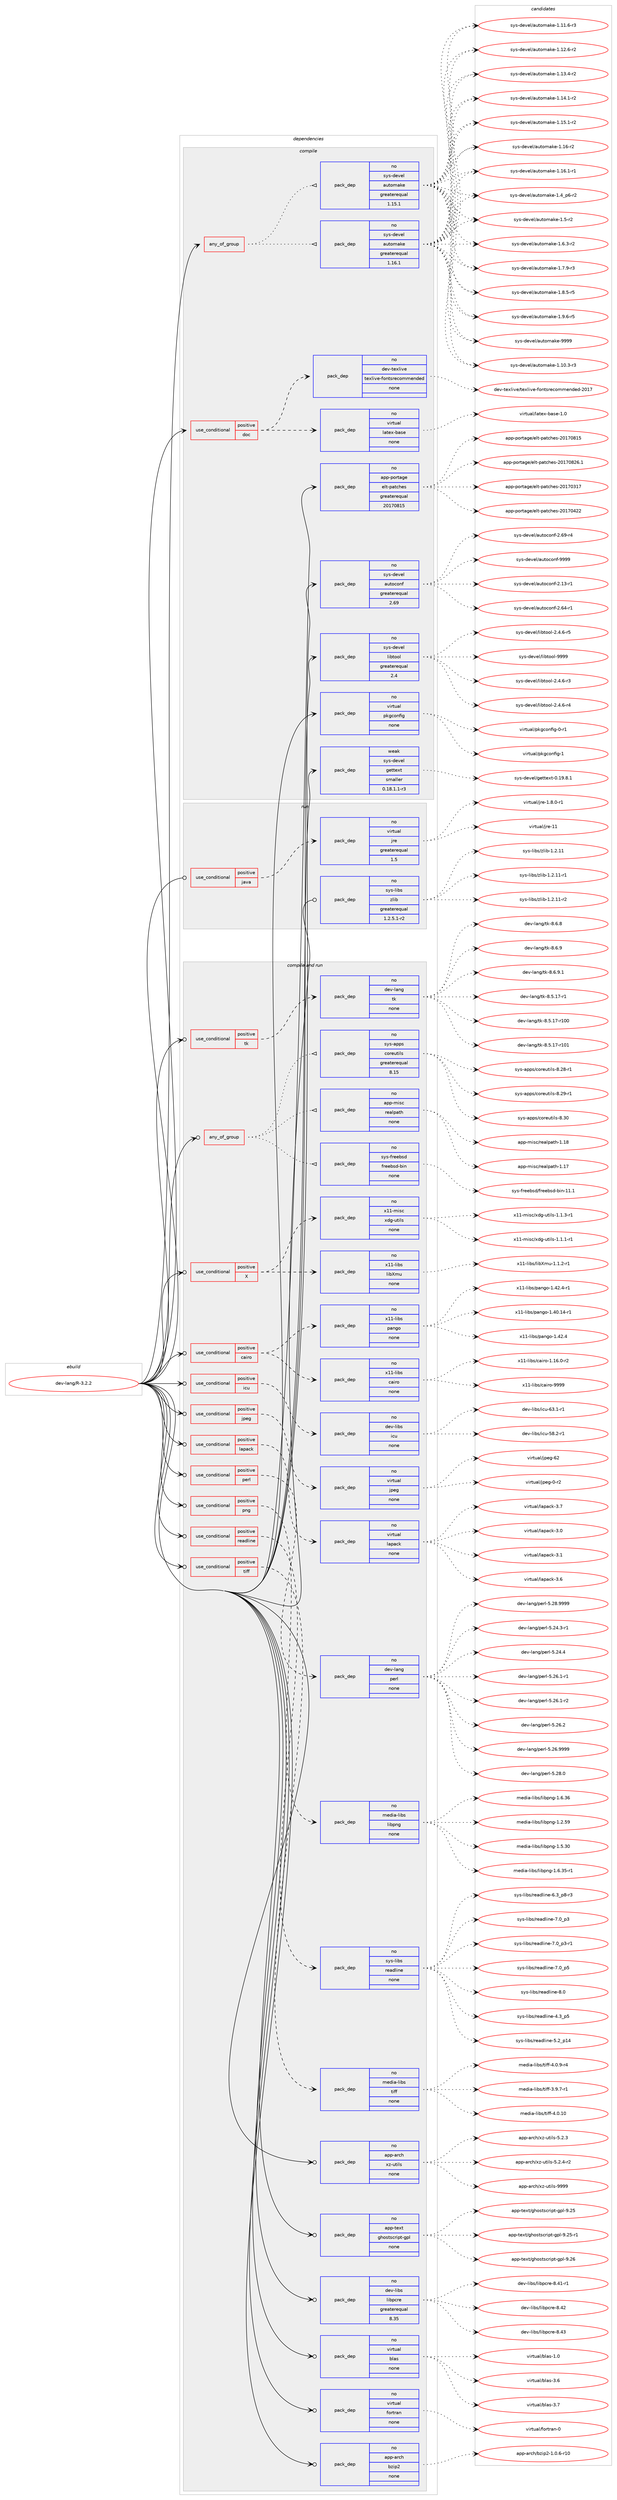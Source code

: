 digraph prolog {

# *************
# Graph options
# *************

newrank=true;
concentrate=true;
compound=true;
graph [rankdir=LR,fontname=Helvetica,fontsize=10,ranksep=1.5];#, ranksep=2.5, nodesep=0.2];
edge  [arrowhead=vee];
node  [fontname=Helvetica,fontsize=10];

# **********
# The ebuild
# **********

subgraph cluster_leftcol {
color=gray;
rank=same;
label=<<i>ebuild</i>>;
id [label="dev-lang/R-3.2.2", color=red, width=4, href="../dev-lang/R-3.2.2.svg"];
}

# ****************
# The dependencies
# ****************

subgraph cluster_midcol {
color=gray;
label=<<i>dependencies</i>>;
subgraph cluster_compile {
fillcolor="#eeeeee";
style=filled;
label=<<i>compile</i>>;
subgraph any21899 {
dependency1357970 [label=<<TABLE BORDER="0" CELLBORDER="1" CELLSPACING="0" CELLPADDING="4"><TR><TD CELLPADDING="10">any_of_group</TD></TR></TABLE>>, shape=none, color=red];subgraph pack972096 {
dependency1357971 [label=<<TABLE BORDER="0" CELLBORDER="1" CELLSPACING="0" CELLPADDING="4" WIDTH="220"><TR><TD ROWSPAN="6" CELLPADDING="30">pack_dep</TD></TR><TR><TD WIDTH="110">no</TD></TR><TR><TD>sys-devel</TD></TR><TR><TD>automake</TD></TR><TR><TD>greaterequal</TD></TR><TR><TD>1.16.1</TD></TR></TABLE>>, shape=none, color=blue];
}
dependency1357970:e -> dependency1357971:w [weight=20,style="dotted",arrowhead="oinv"];
subgraph pack972097 {
dependency1357972 [label=<<TABLE BORDER="0" CELLBORDER="1" CELLSPACING="0" CELLPADDING="4" WIDTH="220"><TR><TD ROWSPAN="6" CELLPADDING="30">pack_dep</TD></TR><TR><TD WIDTH="110">no</TD></TR><TR><TD>sys-devel</TD></TR><TR><TD>automake</TD></TR><TR><TD>greaterequal</TD></TR><TR><TD>1.15.1</TD></TR></TABLE>>, shape=none, color=blue];
}
dependency1357970:e -> dependency1357972:w [weight=20,style="dotted",arrowhead="oinv"];
}
id:e -> dependency1357970:w [weight=20,style="solid",arrowhead="vee"];
subgraph cond363423 {
dependency1357973 [label=<<TABLE BORDER="0" CELLBORDER="1" CELLSPACING="0" CELLPADDING="4"><TR><TD ROWSPAN="3" CELLPADDING="10">use_conditional</TD></TR><TR><TD>positive</TD></TR><TR><TD>doc</TD></TR></TABLE>>, shape=none, color=red];
subgraph pack972098 {
dependency1357974 [label=<<TABLE BORDER="0" CELLBORDER="1" CELLSPACING="0" CELLPADDING="4" WIDTH="220"><TR><TD ROWSPAN="6" CELLPADDING="30">pack_dep</TD></TR><TR><TD WIDTH="110">no</TD></TR><TR><TD>virtual</TD></TR><TR><TD>latex-base</TD></TR><TR><TD>none</TD></TR><TR><TD></TD></TR></TABLE>>, shape=none, color=blue];
}
dependency1357973:e -> dependency1357974:w [weight=20,style="dashed",arrowhead="vee"];
subgraph pack972099 {
dependency1357975 [label=<<TABLE BORDER="0" CELLBORDER="1" CELLSPACING="0" CELLPADDING="4" WIDTH="220"><TR><TD ROWSPAN="6" CELLPADDING="30">pack_dep</TD></TR><TR><TD WIDTH="110">no</TD></TR><TR><TD>dev-texlive</TD></TR><TR><TD>texlive-fontsrecommended</TD></TR><TR><TD>none</TD></TR><TR><TD></TD></TR></TABLE>>, shape=none, color=blue];
}
dependency1357973:e -> dependency1357975:w [weight=20,style="dashed",arrowhead="vee"];
}
id:e -> dependency1357973:w [weight=20,style="solid",arrowhead="vee"];
subgraph pack972100 {
dependency1357976 [label=<<TABLE BORDER="0" CELLBORDER="1" CELLSPACING="0" CELLPADDING="4" WIDTH="220"><TR><TD ROWSPAN="6" CELLPADDING="30">pack_dep</TD></TR><TR><TD WIDTH="110">no</TD></TR><TR><TD>app-portage</TD></TR><TR><TD>elt-patches</TD></TR><TR><TD>greaterequal</TD></TR><TR><TD>20170815</TD></TR></TABLE>>, shape=none, color=blue];
}
id:e -> dependency1357976:w [weight=20,style="solid",arrowhead="vee"];
subgraph pack972101 {
dependency1357977 [label=<<TABLE BORDER="0" CELLBORDER="1" CELLSPACING="0" CELLPADDING="4" WIDTH="220"><TR><TD ROWSPAN="6" CELLPADDING="30">pack_dep</TD></TR><TR><TD WIDTH="110">no</TD></TR><TR><TD>sys-devel</TD></TR><TR><TD>autoconf</TD></TR><TR><TD>greaterequal</TD></TR><TR><TD>2.69</TD></TR></TABLE>>, shape=none, color=blue];
}
id:e -> dependency1357977:w [weight=20,style="solid",arrowhead="vee"];
subgraph pack972102 {
dependency1357978 [label=<<TABLE BORDER="0" CELLBORDER="1" CELLSPACING="0" CELLPADDING="4" WIDTH="220"><TR><TD ROWSPAN="6" CELLPADDING="30">pack_dep</TD></TR><TR><TD WIDTH="110">no</TD></TR><TR><TD>sys-devel</TD></TR><TR><TD>libtool</TD></TR><TR><TD>greaterequal</TD></TR><TR><TD>2.4</TD></TR></TABLE>>, shape=none, color=blue];
}
id:e -> dependency1357978:w [weight=20,style="solid",arrowhead="vee"];
subgraph pack972103 {
dependency1357979 [label=<<TABLE BORDER="0" CELLBORDER="1" CELLSPACING="0" CELLPADDING="4" WIDTH="220"><TR><TD ROWSPAN="6" CELLPADDING="30">pack_dep</TD></TR><TR><TD WIDTH="110">no</TD></TR><TR><TD>virtual</TD></TR><TR><TD>pkgconfig</TD></TR><TR><TD>none</TD></TR><TR><TD></TD></TR></TABLE>>, shape=none, color=blue];
}
id:e -> dependency1357979:w [weight=20,style="solid",arrowhead="vee"];
subgraph pack972104 {
dependency1357980 [label=<<TABLE BORDER="0" CELLBORDER="1" CELLSPACING="0" CELLPADDING="4" WIDTH="220"><TR><TD ROWSPAN="6" CELLPADDING="30">pack_dep</TD></TR><TR><TD WIDTH="110">weak</TD></TR><TR><TD>sys-devel</TD></TR><TR><TD>gettext</TD></TR><TR><TD>smaller</TD></TR><TR><TD>0.18.1.1-r3</TD></TR></TABLE>>, shape=none, color=blue];
}
id:e -> dependency1357980:w [weight=20,style="solid",arrowhead="vee"];
}
subgraph cluster_compileandrun {
fillcolor="#eeeeee";
style=filled;
label=<<i>compile and run</i>>;
subgraph any21900 {
dependency1357981 [label=<<TABLE BORDER="0" CELLBORDER="1" CELLSPACING="0" CELLPADDING="4"><TR><TD CELLPADDING="10">any_of_group</TD></TR></TABLE>>, shape=none, color=red];subgraph pack972105 {
dependency1357982 [label=<<TABLE BORDER="0" CELLBORDER="1" CELLSPACING="0" CELLPADDING="4" WIDTH="220"><TR><TD ROWSPAN="6" CELLPADDING="30">pack_dep</TD></TR><TR><TD WIDTH="110">no</TD></TR><TR><TD>sys-apps</TD></TR><TR><TD>coreutils</TD></TR><TR><TD>greaterequal</TD></TR><TR><TD>8.15</TD></TR></TABLE>>, shape=none, color=blue];
}
dependency1357981:e -> dependency1357982:w [weight=20,style="dotted",arrowhead="oinv"];
subgraph pack972106 {
dependency1357983 [label=<<TABLE BORDER="0" CELLBORDER="1" CELLSPACING="0" CELLPADDING="4" WIDTH="220"><TR><TD ROWSPAN="6" CELLPADDING="30">pack_dep</TD></TR><TR><TD WIDTH="110">no</TD></TR><TR><TD>sys-freebsd</TD></TR><TR><TD>freebsd-bin</TD></TR><TR><TD>none</TD></TR><TR><TD></TD></TR></TABLE>>, shape=none, color=blue];
}
dependency1357981:e -> dependency1357983:w [weight=20,style="dotted",arrowhead="oinv"];
subgraph pack972107 {
dependency1357984 [label=<<TABLE BORDER="0" CELLBORDER="1" CELLSPACING="0" CELLPADDING="4" WIDTH="220"><TR><TD ROWSPAN="6" CELLPADDING="30">pack_dep</TD></TR><TR><TD WIDTH="110">no</TD></TR><TR><TD>app-misc</TD></TR><TR><TD>realpath</TD></TR><TR><TD>none</TD></TR><TR><TD></TD></TR></TABLE>>, shape=none, color=blue];
}
dependency1357981:e -> dependency1357984:w [weight=20,style="dotted",arrowhead="oinv"];
}
id:e -> dependency1357981:w [weight=20,style="solid",arrowhead="odotvee"];
subgraph cond363424 {
dependency1357985 [label=<<TABLE BORDER="0" CELLBORDER="1" CELLSPACING="0" CELLPADDING="4"><TR><TD ROWSPAN="3" CELLPADDING="10">use_conditional</TD></TR><TR><TD>positive</TD></TR><TR><TD>X</TD></TR></TABLE>>, shape=none, color=red];
subgraph pack972108 {
dependency1357986 [label=<<TABLE BORDER="0" CELLBORDER="1" CELLSPACING="0" CELLPADDING="4" WIDTH="220"><TR><TD ROWSPAN="6" CELLPADDING="30">pack_dep</TD></TR><TR><TD WIDTH="110">no</TD></TR><TR><TD>x11-libs</TD></TR><TR><TD>libXmu</TD></TR><TR><TD>none</TD></TR><TR><TD></TD></TR></TABLE>>, shape=none, color=blue];
}
dependency1357985:e -> dependency1357986:w [weight=20,style="dashed",arrowhead="vee"];
subgraph pack972109 {
dependency1357987 [label=<<TABLE BORDER="0" CELLBORDER="1" CELLSPACING="0" CELLPADDING="4" WIDTH="220"><TR><TD ROWSPAN="6" CELLPADDING="30">pack_dep</TD></TR><TR><TD WIDTH="110">no</TD></TR><TR><TD>x11-misc</TD></TR><TR><TD>xdg-utils</TD></TR><TR><TD>none</TD></TR><TR><TD></TD></TR></TABLE>>, shape=none, color=blue];
}
dependency1357985:e -> dependency1357987:w [weight=20,style="dashed",arrowhead="vee"];
}
id:e -> dependency1357985:w [weight=20,style="solid",arrowhead="odotvee"];
subgraph cond363425 {
dependency1357988 [label=<<TABLE BORDER="0" CELLBORDER="1" CELLSPACING="0" CELLPADDING="4"><TR><TD ROWSPAN="3" CELLPADDING="10">use_conditional</TD></TR><TR><TD>positive</TD></TR><TR><TD>cairo</TD></TR></TABLE>>, shape=none, color=red];
subgraph pack972110 {
dependency1357989 [label=<<TABLE BORDER="0" CELLBORDER="1" CELLSPACING="0" CELLPADDING="4" WIDTH="220"><TR><TD ROWSPAN="6" CELLPADDING="30">pack_dep</TD></TR><TR><TD WIDTH="110">no</TD></TR><TR><TD>x11-libs</TD></TR><TR><TD>cairo</TD></TR><TR><TD>none</TD></TR><TR><TD></TD></TR></TABLE>>, shape=none, color=blue];
}
dependency1357988:e -> dependency1357989:w [weight=20,style="dashed",arrowhead="vee"];
subgraph pack972111 {
dependency1357990 [label=<<TABLE BORDER="0" CELLBORDER="1" CELLSPACING="0" CELLPADDING="4" WIDTH="220"><TR><TD ROWSPAN="6" CELLPADDING="30">pack_dep</TD></TR><TR><TD WIDTH="110">no</TD></TR><TR><TD>x11-libs</TD></TR><TR><TD>pango</TD></TR><TR><TD>none</TD></TR><TR><TD></TD></TR></TABLE>>, shape=none, color=blue];
}
dependency1357988:e -> dependency1357990:w [weight=20,style="dashed",arrowhead="vee"];
}
id:e -> dependency1357988:w [weight=20,style="solid",arrowhead="odotvee"];
subgraph cond363426 {
dependency1357991 [label=<<TABLE BORDER="0" CELLBORDER="1" CELLSPACING="0" CELLPADDING="4"><TR><TD ROWSPAN="3" CELLPADDING="10">use_conditional</TD></TR><TR><TD>positive</TD></TR><TR><TD>icu</TD></TR></TABLE>>, shape=none, color=red];
subgraph pack972112 {
dependency1357992 [label=<<TABLE BORDER="0" CELLBORDER="1" CELLSPACING="0" CELLPADDING="4" WIDTH="220"><TR><TD ROWSPAN="6" CELLPADDING="30">pack_dep</TD></TR><TR><TD WIDTH="110">no</TD></TR><TR><TD>dev-libs</TD></TR><TR><TD>icu</TD></TR><TR><TD>none</TD></TR><TR><TD></TD></TR></TABLE>>, shape=none, color=blue];
}
dependency1357991:e -> dependency1357992:w [weight=20,style="dashed",arrowhead="vee"];
}
id:e -> dependency1357991:w [weight=20,style="solid",arrowhead="odotvee"];
subgraph cond363427 {
dependency1357993 [label=<<TABLE BORDER="0" CELLBORDER="1" CELLSPACING="0" CELLPADDING="4"><TR><TD ROWSPAN="3" CELLPADDING="10">use_conditional</TD></TR><TR><TD>positive</TD></TR><TR><TD>jpeg</TD></TR></TABLE>>, shape=none, color=red];
subgraph pack972113 {
dependency1357994 [label=<<TABLE BORDER="0" CELLBORDER="1" CELLSPACING="0" CELLPADDING="4" WIDTH="220"><TR><TD ROWSPAN="6" CELLPADDING="30">pack_dep</TD></TR><TR><TD WIDTH="110">no</TD></TR><TR><TD>virtual</TD></TR><TR><TD>jpeg</TD></TR><TR><TD>none</TD></TR><TR><TD></TD></TR></TABLE>>, shape=none, color=blue];
}
dependency1357993:e -> dependency1357994:w [weight=20,style="dashed",arrowhead="vee"];
}
id:e -> dependency1357993:w [weight=20,style="solid",arrowhead="odotvee"];
subgraph cond363428 {
dependency1357995 [label=<<TABLE BORDER="0" CELLBORDER="1" CELLSPACING="0" CELLPADDING="4"><TR><TD ROWSPAN="3" CELLPADDING="10">use_conditional</TD></TR><TR><TD>positive</TD></TR><TR><TD>lapack</TD></TR></TABLE>>, shape=none, color=red];
subgraph pack972114 {
dependency1357996 [label=<<TABLE BORDER="0" CELLBORDER="1" CELLSPACING="0" CELLPADDING="4" WIDTH="220"><TR><TD ROWSPAN="6" CELLPADDING="30">pack_dep</TD></TR><TR><TD WIDTH="110">no</TD></TR><TR><TD>virtual</TD></TR><TR><TD>lapack</TD></TR><TR><TD>none</TD></TR><TR><TD></TD></TR></TABLE>>, shape=none, color=blue];
}
dependency1357995:e -> dependency1357996:w [weight=20,style="dashed",arrowhead="vee"];
}
id:e -> dependency1357995:w [weight=20,style="solid",arrowhead="odotvee"];
subgraph cond363429 {
dependency1357997 [label=<<TABLE BORDER="0" CELLBORDER="1" CELLSPACING="0" CELLPADDING="4"><TR><TD ROWSPAN="3" CELLPADDING="10">use_conditional</TD></TR><TR><TD>positive</TD></TR><TR><TD>perl</TD></TR></TABLE>>, shape=none, color=red];
subgraph pack972115 {
dependency1357998 [label=<<TABLE BORDER="0" CELLBORDER="1" CELLSPACING="0" CELLPADDING="4" WIDTH="220"><TR><TD ROWSPAN="6" CELLPADDING="30">pack_dep</TD></TR><TR><TD WIDTH="110">no</TD></TR><TR><TD>dev-lang</TD></TR><TR><TD>perl</TD></TR><TR><TD>none</TD></TR><TR><TD></TD></TR></TABLE>>, shape=none, color=blue];
}
dependency1357997:e -> dependency1357998:w [weight=20,style="dashed",arrowhead="vee"];
}
id:e -> dependency1357997:w [weight=20,style="solid",arrowhead="odotvee"];
subgraph cond363430 {
dependency1357999 [label=<<TABLE BORDER="0" CELLBORDER="1" CELLSPACING="0" CELLPADDING="4"><TR><TD ROWSPAN="3" CELLPADDING="10">use_conditional</TD></TR><TR><TD>positive</TD></TR><TR><TD>png</TD></TR></TABLE>>, shape=none, color=red];
subgraph pack972116 {
dependency1358000 [label=<<TABLE BORDER="0" CELLBORDER="1" CELLSPACING="0" CELLPADDING="4" WIDTH="220"><TR><TD ROWSPAN="6" CELLPADDING="30">pack_dep</TD></TR><TR><TD WIDTH="110">no</TD></TR><TR><TD>media-libs</TD></TR><TR><TD>libpng</TD></TR><TR><TD>none</TD></TR><TR><TD></TD></TR></TABLE>>, shape=none, color=blue];
}
dependency1357999:e -> dependency1358000:w [weight=20,style="dashed",arrowhead="vee"];
}
id:e -> dependency1357999:w [weight=20,style="solid",arrowhead="odotvee"];
subgraph cond363431 {
dependency1358001 [label=<<TABLE BORDER="0" CELLBORDER="1" CELLSPACING="0" CELLPADDING="4"><TR><TD ROWSPAN="3" CELLPADDING="10">use_conditional</TD></TR><TR><TD>positive</TD></TR><TR><TD>readline</TD></TR></TABLE>>, shape=none, color=red];
subgraph pack972117 {
dependency1358002 [label=<<TABLE BORDER="0" CELLBORDER="1" CELLSPACING="0" CELLPADDING="4" WIDTH="220"><TR><TD ROWSPAN="6" CELLPADDING="30">pack_dep</TD></TR><TR><TD WIDTH="110">no</TD></TR><TR><TD>sys-libs</TD></TR><TR><TD>readline</TD></TR><TR><TD>none</TD></TR><TR><TD></TD></TR></TABLE>>, shape=none, color=blue];
}
dependency1358001:e -> dependency1358002:w [weight=20,style="dashed",arrowhead="vee"];
}
id:e -> dependency1358001:w [weight=20,style="solid",arrowhead="odotvee"];
subgraph cond363432 {
dependency1358003 [label=<<TABLE BORDER="0" CELLBORDER="1" CELLSPACING="0" CELLPADDING="4"><TR><TD ROWSPAN="3" CELLPADDING="10">use_conditional</TD></TR><TR><TD>positive</TD></TR><TR><TD>tiff</TD></TR></TABLE>>, shape=none, color=red];
subgraph pack972118 {
dependency1358004 [label=<<TABLE BORDER="0" CELLBORDER="1" CELLSPACING="0" CELLPADDING="4" WIDTH="220"><TR><TD ROWSPAN="6" CELLPADDING="30">pack_dep</TD></TR><TR><TD WIDTH="110">no</TD></TR><TR><TD>media-libs</TD></TR><TR><TD>tiff</TD></TR><TR><TD>none</TD></TR><TR><TD></TD></TR></TABLE>>, shape=none, color=blue];
}
dependency1358003:e -> dependency1358004:w [weight=20,style="dashed",arrowhead="vee"];
}
id:e -> dependency1358003:w [weight=20,style="solid",arrowhead="odotvee"];
subgraph cond363433 {
dependency1358005 [label=<<TABLE BORDER="0" CELLBORDER="1" CELLSPACING="0" CELLPADDING="4"><TR><TD ROWSPAN="3" CELLPADDING="10">use_conditional</TD></TR><TR><TD>positive</TD></TR><TR><TD>tk</TD></TR></TABLE>>, shape=none, color=red];
subgraph pack972119 {
dependency1358006 [label=<<TABLE BORDER="0" CELLBORDER="1" CELLSPACING="0" CELLPADDING="4" WIDTH="220"><TR><TD ROWSPAN="6" CELLPADDING="30">pack_dep</TD></TR><TR><TD WIDTH="110">no</TD></TR><TR><TD>dev-lang</TD></TR><TR><TD>tk</TD></TR><TR><TD>none</TD></TR><TR><TD></TD></TR></TABLE>>, shape=none, color=blue];
}
dependency1358005:e -> dependency1358006:w [weight=20,style="dashed",arrowhead="vee"];
}
id:e -> dependency1358005:w [weight=20,style="solid",arrowhead="odotvee"];
subgraph pack972120 {
dependency1358007 [label=<<TABLE BORDER="0" CELLBORDER="1" CELLSPACING="0" CELLPADDING="4" WIDTH="220"><TR><TD ROWSPAN="6" CELLPADDING="30">pack_dep</TD></TR><TR><TD WIDTH="110">no</TD></TR><TR><TD>app-arch</TD></TR><TR><TD>bzip2</TD></TR><TR><TD>none</TD></TR><TR><TD></TD></TR></TABLE>>, shape=none, color=blue];
}
id:e -> dependency1358007:w [weight=20,style="solid",arrowhead="odotvee"];
subgraph pack972121 {
dependency1358008 [label=<<TABLE BORDER="0" CELLBORDER="1" CELLSPACING="0" CELLPADDING="4" WIDTH="220"><TR><TD ROWSPAN="6" CELLPADDING="30">pack_dep</TD></TR><TR><TD WIDTH="110">no</TD></TR><TR><TD>app-arch</TD></TR><TR><TD>xz-utils</TD></TR><TR><TD>none</TD></TR><TR><TD></TD></TR></TABLE>>, shape=none, color=blue];
}
id:e -> dependency1358008:w [weight=20,style="solid",arrowhead="odotvee"];
subgraph pack972122 {
dependency1358009 [label=<<TABLE BORDER="0" CELLBORDER="1" CELLSPACING="0" CELLPADDING="4" WIDTH="220"><TR><TD ROWSPAN="6" CELLPADDING="30">pack_dep</TD></TR><TR><TD WIDTH="110">no</TD></TR><TR><TD>app-text</TD></TR><TR><TD>ghostscript-gpl</TD></TR><TR><TD>none</TD></TR><TR><TD></TD></TR></TABLE>>, shape=none, color=blue];
}
id:e -> dependency1358009:w [weight=20,style="solid",arrowhead="odotvee"];
subgraph pack972123 {
dependency1358010 [label=<<TABLE BORDER="0" CELLBORDER="1" CELLSPACING="0" CELLPADDING="4" WIDTH="220"><TR><TD ROWSPAN="6" CELLPADDING="30">pack_dep</TD></TR><TR><TD WIDTH="110">no</TD></TR><TR><TD>dev-libs</TD></TR><TR><TD>libpcre</TD></TR><TR><TD>greaterequal</TD></TR><TR><TD>8.35</TD></TR></TABLE>>, shape=none, color=blue];
}
id:e -> dependency1358010:w [weight=20,style="solid",arrowhead="odotvee"];
subgraph pack972124 {
dependency1358011 [label=<<TABLE BORDER="0" CELLBORDER="1" CELLSPACING="0" CELLPADDING="4" WIDTH="220"><TR><TD ROWSPAN="6" CELLPADDING="30">pack_dep</TD></TR><TR><TD WIDTH="110">no</TD></TR><TR><TD>virtual</TD></TR><TR><TD>blas</TD></TR><TR><TD>none</TD></TR><TR><TD></TD></TR></TABLE>>, shape=none, color=blue];
}
id:e -> dependency1358011:w [weight=20,style="solid",arrowhead="odotvee"];
subgraph pack972125 {
dependency1358012 [label=<<TABLE BORDER="0" CELLBORDER="1" CELLSPACING="0" CELLPADDING="4" WIDTH="220"><TR><TD ROWSPAN="6" CELLPADDING="30">pack_dep</TD></TR><TR><TD WIDTH="110">no</TD></TR><TR><TD>virtual</TD></TR><TR><TD>fortran</TD></TR><TR><TD>none</TD></TR><TR><TD></TD></TR></TABLE>>, shape=none, color=blue];
}
id:e -> dependency1358012:w [weight=20,style="solid",arrowhead="odotvee"];
}
subgraph cluster_run {
fillcolor="#eeeeee";
style=filled;
label=<<i>run</i>>;
subgraph cond363434 {
dependency1358013 [label=<<TABLE BORDER="0" CELLBORDER="1" CELLSPACING="0" CELLPADDING="4"><TR><TD ROWSPAN="3" CELLPADDING="10">use_conditional</TD></TR><TR><TD>positive</TD></TR><TR><TD>java</TD></TR></TABLE>>, shape=none, color=red];
subgraph pack972126 {
dependency1358014 [label=<<TABLE BORDER="0" CELLBORDER="1" CELLSPACING="0" CELLPADDING="4" WIDTH="220"><TR><TD ROWSPAN="6" CELLPADDING="30">pack_dep</TD></TR><TR><TD WIDTH="110">no</TD></TR><TR><TD>virtual</TD></TR><TR><TD>jre</TD></TR><TR><TD>greaterequal</TD></TR><TR><TD>1.5</TD></TR></TABLE>>, shape=none, color=blue];
}
dependency1358013:e -> dependency1358014:w [weight=20,style="dashed",arrowhead="vee"];
}
id:e -> dependency1358013:w [weight=20,style="solid",arrowhead="odot"];
subgraph pack972127 {
dependency1358015 [label=<<TABLE BORDER="0" CELLBORDER="1" CELLSPACING="0" CELLPADDING="4" WIDTH="220"><TR><TD ROWSPAN="6" CELLPADDING="30">pack_dep</TD></TR><TR><TD WIDTH="110">no</TD></TR><TR><TD>sys-libs</TD></TR><TR><TD>zlib</TD></TR><TR><TD>greaterequal</TD></TR><TR><TD>1.2.5.1-r2</TD></TR></TABLE>>, shape=none, color=blue];
}
id:e -> dependency1358015:w [weight=20,style="solid",arrowhead="odot"];
}
}

# **************
# The candidates
# **************

subgraph cluster_choices {
rank=same;
color=gray;
label=<<i>candidates</i>>;

subgraph choice972096 {
color=black;
nodesep=1;
choice11512111545100101118101108479711711611110997107101454946494846514511451 [label="sys-devel/automake-1.10.3-r3", color=red, width=4,href="../sys-devel/automake-1.10.3-r3.svg"];
choice11512111545100101118101108479711711611110997107101454946494946544511451 [label="sys-devel/automake-1.11.6-r3", color=red, width=4,href="../sys-devel/automake-1.11.6-r3.svg"];
choice11512111545100101118101108479711711611110997107101454946495046544511450 [label="sys-devel/automake-1.12.6-r2", color=red, width=4,href="../sys-devel/automake-1.12.6-r2.svg"];
choice11512111545100101118101108479711711611110997107101454946495146524511450 [label="sys-devel/automake-1.13.4-r2", color=red, width=4,href="../sys-devel/automake-1.13.4-r2.svg"];
choice11512111545100101118101108479711711611110997107101454946495246494511450 [label="sys-devel/automake-1.14.1-r2", color=red, width=4,href="../sys-devel/automake-1.14.1-r2.svg"];
choice11512111545100101118101108479711711611110997107101454946495346494511450 [label="sys-devel/automake-1.15.1-r2", color=red, width=4,href="../sys-devel/automake-1.15.1-r2.svg"];
choice1151211154510010111810110847971171161111099710710145494649544511450 [label="sys-devel/automake-1.16-r2", color=red, width=4,href="../sys-devel/automake-1.16-r2.svg"];
choice11512111545100101118101108479711711611110997107101454946495446494511449 [label="sys-devel/automake-1.16.1-r1", color=red, width=4,href="../sys-devel/automake-1.16.1-r1.svg"];
choice115121115451001011181011084797117116111109971071014549465295112544511450 [label="sys-devel/automake-1.4_p6-r2", color=red, width=4,href="../sys-devel/automake-1.4_p6-r2.svg"];
choice11512111545100101118101108479711711611110997107101454946534511450 [label="sys-devel/automake-1.5-r2", color=red, width=4,href="../sys-devel/automake-1.5-r2.svg"];
choice115121115451001011181011084797117116111109971071014549465446514511450 [label="sys-devel/automake-1.6.3-r2", color=red, width=4,href="../sys-devel/automake-1.6.3-r2.svg"];
choice115121115451001011181011084797117116111109971071014549465546574511451 [label="sys-devel/automake-1.7.9-r3", color=red, width=4,href="../sys-devel/automake-1.7.9-r3.svg"];
choice115121115451001011181011084797117116111109971071014549465646534511453 [label="sys-devel/automake-1.8.5-r5", color=red, width=4,href="../sys-devel/automake-1.8.5-r5.svg"];
choice115121115451001011181011084797117116111109971071014549465746544511453 [label="sys-devel/automake-1.9.6-r5", color=red, width=4,href="../sys-devel/automake-1.9.6-r5.svg"];
choice115121115451001011181011084797117116111109971071014557575757 [label="sys-devel/automake-9999", color=red, width=4,href="../sys-devel/automake-9999.svg"];
dependency1357971:e -> choice11512111545100101118101108479711711611110997107101454946494846514511451:w [style=dotted,weight="100"];
dependency1357971:e -> choice11512111545100101118101108479711711611110997107101454946494946544511451:w [style=dotted,weight="100"];
dependency1357971:e -> choice11512111545100101118101108479711711611110997107101454946495046544511450:w [style=dotted,weight="100"];
dependency1357971:e -> choice11512111545100101118101108479711711611110997107101454946495146524511450:w [style=dotted,weight="100"];
dependency1357971:e -> choice11512111545100101118101108479711711611110997107101454946495246494511450:w [style=dotted,weight="100"];
dependency1357971:e -> choice11512111545100101118101108479711711611110997107101454946495346494511450:w [style=dotted,weight="100"];
dependency1357971:e -> choice1151211154510010111810110847971171161111099710710145494649544511450:w [style=dotted,weight="100"];
dependency1357971:e -> choice11512111545100101118101108479711711611110997107101454946495446494511449:w [style=dotted,weight="100"];
dependency1357971:e -> choice115121115451001011181011084797117116111109971071014549465295112544511450:w [style=dotted,weight="100"];
dependency1357971:e -> choice11512111545100101118101108479711711611110997107101454946534511450:w [style=dotted,weight="100"];
dependency1357971:e -> choice115121115451001011181011084797117116111109971071014549465446514511450:w [style=dotted,weight="100"];
dependency1357971:e -> choice115121115451001011181011084797117116111109971071014549465546574511451:w [style=dotted,weight="100"];
dependency1357971:e -> choice115121115451001011181011084797117116111109971071014549465646534511453:w [style=dotted,weight="100"];
dependency1357971:e -> choice115121115451001011181011084797117116111109971071014549465746544511453:w [style=dotted,weight="100"];
dependency1357971:e -> choice115121115451001011181011084797117116111109971071014557575757:w [style=dotted,weight="100"];
}
subgraph choice972097 {
color=black;
nodesep=1;
choice11512111545100101118101108479711711611110997107101454946494846514511451 [label="sys-devel/automake-1.10.3-r3", color=red, width=4,href="../sys-devel/automake-1.10.3-r3.svg"];
choice11512111545100101118101108479711711611110997107101454946494946544511451 [label="sys-devel/automake-1.11.6-r3", color=red, width=4,href="../sys-devel/automake-1.11.6-r3.svg"];
choice11512111545100101118101108479711711611110997107101454946495046544511450 [label="sys-devel/automake-1.12.6-r2", color=red, width=4,href="../sys-devel/automake-1.12.6-r2.svg"];
choice11512111545100101118101108479711711611110997107101454946495146524511450 [label="sys-devel/automake-1.13.4-r2", color=red, width=4,href="../sys-devel/automake-1.13.4-r2.svg"];
choice11512111545100101118101108479711711611110997107101454946495246494511450 [label="sys-devel/automake-1.14.1-r2", color=red, width=4,href="../sys-devel/automake-1.14.1-r2.svg"];
choice11512111545100101118101108479711711611110997107101454946495346494511450 [label="sys-devel/automake-1.15.1-r2", color=red, width=4,href="../sys-devel/automake-1.15.1-r2.svg"];
choice1151211154510010111810110847971171161111099710710145494649544511450 [label="sys-devel/automake-1.16-r2", color=red, width=4,href="../sys-devel/automake-1.16-r2.svg"];
choice11512111545100101118101108479711711611110997107101454946495446494511449 [label="sys-devel/automake-1.16.1-r1", color=red, width=4,href="../sys-devel/automake-1.16.1-r1.svg"];
choice115121115451001011181011084797117116111109971071014549465295112544511450 [label="sys-devel/automake-1.4_p6-r2", color=red, width=4,href="../sys-devel/automake-1.4_p6-r2.svg"];
choice11512111545100101118101108479711711611110997107101454946534511450 [label="sys-devel/automake-1.5-r2", color=red, width=4,href="../sys-devel/automake-1.5-r2.svg"];
choice115121115451001011181011084797117116111109971071014549465446514511450 [label="sys-devel/automake-1.6.3-r2", color=red, width=4,href="../sys-devel/automake-1.6.3-r2.svg"];
choice115121115451001011181011084797117116111109971071014549465546574511451 [label="sys-devel/automake-1.7.9-r3", color=red, width=4,href="../sys-devel/automake-1.7.9-r3.svg"];
choice115121115451001011181011084797117116111109971071014549465646534511453 [label="sys-devel/automake-1.8.5-r5", color=red, width=4,href="../sys-devel/automake-1.8.5-r5.svg"];
choice115121115451001011181011084797117116111109971071014549465746544511453 [label="sys-devel/automake-1.9.6-r5", color=red, width=4,href="../sys-devel/automake-1.9.6-r5.svg"];
choice115121115451001011181011084797117116111109971071014557575757 [label="sys-devel/automake-9999", color=red, width=4,href="../sys-devel/automake-9999.svg"];
dependency1357972:e -> choice11512111545100101118101108479711711611110997107101454946494846514511451:w [style=dotted,weight="100"];
dependency1357972:e -> choice11512111545100101118101108479711711611110997107101454946494946544511451:w [style=dotted,weight="100"];
dependency1357972:e -> choice11512111545100101118101108479711711611110997107101454946495046544511450:w [style=dotted,weight="100"];
dependency1357972:e -> choice11512111545100101118101108479711711611110997107101454946495146524511450:w [style=dotted,weight="100"];
dependency1357972:e -> choice11512111545100101118101108479711711611110997107101454946495246494511450:w [style=dotted,weight="100"];
dependency1357972:e -> choice11512111545100101118101108479711711611110997107101454946495346494511450:w [style=dotted,weight="100"];
dependency1357972:e -> choice1151211154510010111810110847971171161111099710710145494649544511450:w [style=dotted,weight="100"];
dependency1357972:e -> choice11512111545100101118101108479711711611110997107101454946495446494511449:w [style=dotted,weight="100"];
dependency1357972:e -> choice115121115451001011181011084797117116111109971071014549465295112544511450:w [style=dotted,weight="100"];
dependency1357972:e -> choice11512111545100101118101108479711711611110997107101454946534511450:w [style=dotted,weight="100"];
dependency1357972:e -> choice115121115451001011181011084797117116111109971071014549465446514511450:w [style=dotted,weight="100"];
dependency1357972:e -> choice115121115451001011181011084797117116111109971071014549465546574511451:w [style=dotted,weight="100"];
dependency1357972:e -> choice115121115451001011181011084797117116111109971071014549465646534511453:w [style=dotted,weight="100"];
dependency1357972:e -> choice115121115451001011181011084797117116111109971071014549465746544511453:w [style=dotted,weight="100"];
dependency1357972:e -> choice115121115451001011181011084797117116111109971071014557575757:w [style=dotted,weight="100"];
}
subgraph choice972098 {
color=black;
nodesep=1;
choice11810511411611797108471089711610112045989711510145494648 [label="virtual/latex-base-1.0", color=red, width=4,href="../virtual/latex-base-1.0.svg"];
dependency1357974:e -> choice11810511411611797108471089711610112045989711510145494648:w [style=dotted,weight="100"];
}
subgraph choice972099 {
color=black;
nodesep=1;
choice100101118451161011201081051181014711610112010810511810145102111110116115114101991111091091011101001011004550484955 [label="dev-texlive/texlive-fontsrecommended-2017", color=red, width=4,href="../dev-texlive/texlive-fontsrecommended-2017.svg"];
dependency1357975:e -> choice100101118451161011201081051181014711610112010810511810145102111110116115114101991111091091011101001011004550484955:w [style=dotted,weight="100"];
}
subgraph choice972100 {
color=black;
nodesep=1;
choice97112112451121111141169710310147101108116451129711699104101115455048495548514955 [label="app-portage/elt-patches-20170317", color=red, width=4,href="../app-portage/elt-patches-20170317.svg"];
choice97112112451121111141169710310147101108116451129711699104101115455048495548525050 [label="app-portage/elt-patches-20170422", color=red, width=4,href="../app-portage/elt-patches-20170422.svg"];
choice97112112451121111141169710310147101108116451129711699104101115455048495548564953 [label="app-portage/elt-patches-20170815", color=red, width=4,href="../app-portage/elt-patches-20170815.svg"];
choice971121124511211111411697103101471011081164511297116991041011154550484955485650544649 [label="app-portage/elt-patches-20170826.1", color=red, width=4,href="../app-portage/elt-patches-20170826.1.svg"];
dependency1357976:e -> choice97112112451121111141169710310147101108116451129711699104101115455048495548514955:w [style=dotted,weight="100"];
dependency1357976:e -> choice97112112451121111141169710310147101108116451129711699104101115455048495548525050:w [style=dotted,weight="100"];
dependency1357976:e -> choice97112112451121111141169710310147101108116451129711699104101115455048495548564953:w [style=dotted,weight="100"];
dependency1357976:e -> choice971121124511211111411697103101471011081164511297116991041011154550484955485650544649:w [style=dotted,weight="100"];
}
subgraph choice972101 {
color=black;
nodesep=1;
choice1151211154510010111810110847971171161119911111010245504649514511449 [label="sys-devel/autoconf-2.13-r1", color=red, width=4,href="../sys-devel/autoconf-2.13-r1.svg"];
choice1151211154510010111810110847971171161119911111010245504654524511449 [label="sys-devel/autoconf-2.64-r1", color=red, width=4,href="../sys-devel/autoconf-2.64-r1.svg"];
choice1151211154510010111810110847971171161119911111010245504654574511452 [label="sys-devel/autoconf-2.69-r4", color=red, width=4,href="../sys-devel/autoconf-2.69-r4.svg"];
choice115121115451001011181011084797117116111991111101024557575757 [label="sys-devel/autoconf-9999", color=red, width=4,href="../sys-devel/autoconf-9999.svg"];
dependency1357977:e -> choice1151211154510010111810110847971171161119911111010245504649514511449:w [style=dotted,weight="100"];
dependency1357977:e -> choice1151211154510010111810110847971171161119911111010245504654524511449:w [style=dotted,weight="100"];
dependency1357977:e -> choice1151211154510010111810110847971171161119911111010245504654574511452:w [style=dotted,weight="100"];
dependency1357977:e -> choice115121115451001011181011084797117116111991111101024557575757:w [style=dotted,weight="100"];
}
subgraph choice972102 {
color=black;
nodesep=1;
choice1151211154510010111810110847108105981161111111084550465246544511451 [label="sys-devel/libtool-2.4.6-r3", color=red, width=4,href="../sys-devel/libtool-2.4.6-r3.svg"];
choice1151211154510010111810110847108105981161111111084550465246544511452 [label="sys-devel/libtool-2.4.6-r4", color=red, width=4,href="../sys-devel/libtool-2.4.6-r4.svg"];
choice1151211154510010111810110847108105981161111111084550465246544511453 [label="sys-devel/libtool-2.4.6-r5", color=red, width=4,href="../sys-devel/libtool-2.4.6-r5.svg"];
choice1151211154510010111810110847108105981161111111084557575757 [label="sys-devel/libtool-9999", color=red, width=4,href="../sys-devel/libtool-9999.svg"];
dependency1357978:e -> choice1151211154510010111810110847108105981161111111084550465246544511451:w [style=dotted,weight="100"];
dependency1357978:e -> choice1151211154510010111810110847108105981161111111084550465246544511452:w [style=dotted,weight="100"];
dependency1357978:e -> choice1151211154510010111810110847108105981161111111084550465246544511453:w [style=dotted,weight="100"];
dependency1357978:e -> choice1151211154510010111810110847108105981161111111084557575757:w [style=dotted,weight="100"];
}
subgraph choice972103 {
color=black;
nodesep=1;
choice11810511411611797108471121071039911111010210510345484511449 [label="virtual/pkgconfig-0-r1", color=red, width=4,href="../virtual/pkgconfig-0-r1.svg"];
choice1181051141161179710847112107103991111101021051034549 [label="virtual/pkgconfig-1", color=red, width=4,href="../virtual/pkgconfig-1.svg"];
dependency1357979:e -> choice11810511411611797108471121071039911111010210510345484511449:w [style=dotted,weight="100"];
dependency1357979:e -> choice1181051141161179710847112107103991111101021051034549:w [style=dotted,weight="100"];
}
subgraph choice972104 {
color=black;
nodesep=1;
choice1151211154510010111810110847103101116116101120116454846495746564649 [label="sys-devel/gettext-0.19.8.1", color=red, width=4,href="../sys-devel/gettext-0.19.8.1.svg"];
dependency1357980:e -> choice1151211154510010111810110847103101116116101120116454846495746564649:w [style=dotted,weight="100"];
}
subgraph choice972105 {
color=black;
nodesep=1;
choice1151211154597112112115479911111410111711610510811545564650564511449 [label="sys-apps/coreutils-8.28-r1", color=red, width=4,href="../sys-apps/coreutils-8.28-r1.svg"];
choice1151211154597112112115479911111410111711610510811545564650574511449 [label="sys-apps/coreutils-8.29-r1", color=red, width=4,href="../sys-apps/coreutils-8.29-r1.svg"];
choice115121115459711211211547991111141011171161051081154556465148 [label="sys-apps/coreutils-8.30", color=red, width=4,href="../sys-apps/coreutils-8.30.svg"];
dependency1357982:e -> choice1151211154597112112115479911111410111711610510811545564650564511449:w [style=dotted,weight="100"];
dependency1357982:e -> choice1151211154597112112115479911111410111711610510811545564650574511449:w [style=dotted,weight="100"];
dependency1357982:e -> choice115121115459711211211547991111141011171161051081154556465148:w [style=dotted,weight="100"];
}
subgraph choice972106 {
color=black;
nodesep=1;
choice1151211154510211410110198115100471021141011019811510045981051104549494649 [label="sys-freebsd/freebsd-bin-11.1", color=red, width=4,href="../sys-freebsd/freebsd-bin-11.1.svg"];
dependency1357983:e -> choice1151211154510211410110198115100471021141011019811510045981051104549494649:w [style=dotted,weight="100"];
}
subgraph choice972107 {
color=black;
nodesep=1;
choice9711211245109105115994711410197108112971161044549464955 [label="app-misc/realpath-1.17", color=red, width=4,href="../app-misc/realpath-1.17.svg"];
choice9711211245109105115994711410197108112971161044549464956 [label="app-misc/realpath-1.18", color=red, width=4,href="../app-misc/realpath-1.18.svg"];
dependency1357984:e -> choice9711211245109105115994711410197108112971161044549464955:w [style=dotted,weight="100"];
dependency1357984:e -> choice9711211245109105115994711410197108112971161044549464956:w [style=dotted,weight="100"];
}
subgraph choice972108 {
color=black;
nodesep=1;
choice120494945108105981154710810598881091174549464946504511449 [label="x11-libs/libXmu-1.1.2-r1", color=red, width=4,href="../x11-libs/libXmu-1.1.2-r1.svg"];
dependency1357986:e -> choice120494945108105981154710810598881091174549464946504511449:w [style=dotted,weight="100"];
}
subgraph choice972109 {
color=black;
nodesep=1;
choice1204949451091051159947120100103451171161051081154549464946494511449 [label="x11-misc/xdg-utils-1.1.1-r1", color=red, width=4,href="../x11-misc/xdg-utils-1.1.1-r1.svg"];
choice1204949451091051159947120100103451171161051081154549464946514511449 [label="x11-misc/xdg-utils-1.1.3-r1", color=red, width=4,href="../x11-misc/xdg-utils-1.1.3-r1.svg"];
dependency1357987:e -> choice1204949451091051159947120100103451171161051081154549464946494511449:w [style=dotted,weight="100"];
dependency1357987:e -> choice1204949451091051159947120100103451171161051081154549464946514511449:w [style=dotted,weight="100"];
}
subgraph choice972110 {
color=black;
nodesep=1;
choice12049494510810598115479997105114111454946495446484511450 [label="x11-libs/cairo-1.16.0-r2", color=red, width=4,href="../x11-libs/cairo-1.16.0-r2.svg"];
choice120494945108105981154799971051141114557575757 [label="x11-libs/cairo-9999", color=red, width=4,href="../x11-libs/cairo-9999.svg"];
dependency1357989:e -> choice12049494510810598115479997105114111454946495446484511450:w [style=dotted,weight="100"];
dependency1357989:e -> choice120494945108105981154799971051141114557575757:w [style=dotted,weight="100"];
}
subgraph choice972111 {
color=black;
nodesep=1;
choice12049494510810598115471129711010311145494652484649524511449 [label="x11-libs/pango-1.40.14-r1", color=red, width=4,href="../x11-libs/pango-1.40.14-r1.svg"];
choice12049494510810598115471129711010311145494652504652 [label="x11-libs/pango-1.42.4", color=red, width=4,href="../x11-libs/pango-1.42.4.svg"];
choice120494945108105981154711297110103111454946525046524511449 [label="x11-libs/pango-1.42.4-r1", color=red, width=4,href="../x11-libs/pango-1.42.4-r1.svg"];
dependency1357990:e -> choice12049494510810598115471129711010311145494652484649524511449:w [style=dotted,weight="100"];
dependency1357990:e -> choice12049494510810598115471129711010311145494652504652:w [style=dotted,weight="100"];
dependency1357990:e -> choice120494945108105981154711297110103111454946525046524511449:w [style=dotted,weight="100"];
}
subgraph choice972112 {
color=black;
nodesep=1;
choice1001011184510810598115471059911745535646504511449 [label="dev-libs/icu-58.2-r1", color=red, width=4,href="../dev-libs/icu-58.2-r1.svg"];
choice1001011184510810598115471059911745545146494511449 [label="dev-libs/icu-63.1-r1", color=red, width=4,href="../dev-libs/icu-63.1-r1.svg"];
dependency1357992:e -> choice1001011184510810598115471059911745535646504511449:w [style=dotted,weight="100"];
dependency1357992:e -> choice1001011184510810598115471059911745545146494511449:w [style=dotted,weight="100"];
}
subgraph choice972113 {
color=black;
nodesep=1;
choice118105114116117971084710611210110345484511450 [label="virtual/jpeg-0-r2", color=red, width=4,href="../virtual/jpeg-0-r2.svg"];
choice1181051141161179710847106112101103455450 [label="virtual/jpeg-62", color=red, width=4,href="../virtual/jpeg-62.svg"];
dependency1357994:e -> choice118105114116117971084710611210110345484511450:w [style=dotted,weight="100"];
dependency1357994:e -> choice1181051141161179710847106112101103455450:w [style=dotted,weight="100"];
}
subgraph choice972114 {
color=black;
nodesep=1;
choice118105114116117971084710897112979910745514648 [label="virtual/lapack-3.0", color=red, width=4,href="../virtual/lapack-3.0.svg"];
choice118105114116117971084710897112979910745514649 [label="virtual/lapack-3.1", color=red, width=4,href="../virtual/lapack-3.1.svg"];
choice118105114116117971084710897112979910745514654 [label="virtual/lapack-3.6", color=red, width=4,href="../virtual/lapack-3.6.svg"];
choice118105114116117971084710897112979910745514655 [label="virtual/lapack-3.7", color=red, width=4,href="../virtual/lapack-3.7.svg"];
dependency1357996:e -> choice118105114116117971084710897112979910745514648:w [style=dotted,weight="100"];
dependency1357996:e -> choice118105114116117971084710897112979910745514649:w [style=dotted,weight="100"];
dependency1357996:e -> choice118105114116117971084710897112979910745514654:w [style=dotted,weight="100"];
dependency1357996:e -> choice118105114116117971084710897112979910745514655:w [style=dotted,weight="100"];
}
subgraph choice972115 {
color=black;
nodesep=1;
choice100101118451089711010347112101114108455346505246514511449 [label="dev-lang/perl-5.24.3-r1", color=red, width=4,href="../dev-lang/perl-5.24.3-r1.svg"];
choice10010111845108971101034711210111410845534650524652 [label="dev-lang/perl-5.24.4", color=red, width=4,href="../dev-lang/perl-5.24.4.svg"];
choice100101118451089711010347112101114108455346505446494511449 [label="dev-lang/perl-5.26.1-r1", color=red, width=4,href="../dev-lang/perl-5.26.1-r1.svg"];
choice100101118451089711010347112101114108455346505446494511450 [label="dev-lang/perl-5.26.1-r2", color=red, width=4,href="../dev-lang/perl-5.26.1-r2.svg"];
choice10010111845108971101034711210111410845534650544650 [label="dev-lang/perl-5.26.2", color=red, width=4,href="../dev-lang/perl-5.26.2.svg"];
choice10010111845108971101034711210111410845534650544657575757 [label="dev-lang/perl-5.26.9999", color=red, width=4,href="../dev-lang/perl-5.26.9999.svg"];
choice10010111845108971101034711210111410845534650564648 [label="dev-lang/perl-5.28.0", color=red, width=4,href="../dev-lang/perl-5.28.0.svg"];
choice10010111845108971101034711210111410845534650564657575757 [label="dev-lang/perl-5.28.9999", color=red, width=4,href="../dev-lang/perl-5.28.9999.svg"];
dependency1357998:e -> choice100101118451089711010347112101114108455346505246514511449:w [style=dotted,weight="100"];
dependency1357998:e -> choice10010111845108971101034711210111410845534650524652:w [style=dotted,weight="100"];
dependency1357998:e -> choice100101118451089711010347112101114108455346505446494511449:w [style=dotted,weight="100"];
dependency1357998:e -> choice100101118451089711010347112101114108455346505446494511450:w [style=dotted,weight="100"];
dependency1357998:e -> choice10010111845108971101034711210111410845534650544650:w [style=dotted,weight="100"];
dependency1357998:e -> choice10010111845108971101034711210111410845534650544657575757:w [style=dotted,weight="100"];
dependency1357998:e -> choice10010111845108971101034711210111410845534650564648:w [style=dotted,weight="100"];
dependency1357998:e -> choice10010111845108971101034711210111410845534650564657575757:w [style=dotted,weight="100"];
}
subgraph choice972116 {
color=black;
nodesep=1;
choice109101100105974510810598115471081059811211010345494650465357 [label="media-libs/libpng-1.2.59", color=red, width=4,href="../media-libs/libpng-1.2.59.svg"];
choice109101100105974510810598115471081059811211010345494653465148 [label="media-libs/libpng-1.5.30", color=red, width=4,href="../media-libs/libpng-1.5.30.svg"];
choice1091011001059745108105981154710810598112110103454946544651534511449 [label="media-libs/libpng-1.6.35-r1", color=red, width=4,href="../media-libs/libpng-1.6.35-r1.svg"];
choice109101100105974510810598115471081059811211010345494654465154 [label="media-libs/libpng-1.6.36", color=red, width=4,href="../media-libs/libpng-1.6.36.svg"];
dependency1358000:e -> choice109101100105974510810598115471081059811211010345494650465357:w [style=dotted,weight="100"];
dependency1358000:e -> choice109101100105974510810598115471081059811211010345494653465148:w [style=dotted,weight="100"];
dependency1358000:e -> choice1091011001059745108105981154710810598112110103454946544651534511449:w [style=dotted,weight="100"];
dependency1358000:e -> choice109101100105974510810598115471081059811211010345494654465154:w [style=dotted,weight="100"];
}
subgraph choice972117 {
color=black;
nodesep=1;
choice11512111545108105981154711410197100108105110101455246519511253 [label="sys-libs/readline-4.3_p5", color=red, width=4,href="../sys-libs/readline-4.3_p5.svg"];
choice1151211154510810598115471141019710010810511010145534650951124952 [label="sys-libs/readline-5.2_p14", color=red, width=4,href="../sys-libs/readline-5.2_p14.svg"];
choice115121115451081059811547114101971001081051101014554465195112564511451 [label="sys-libs/readline-6.3_p8-r3", color=red, width=4,href="../sys-libs/readline-6.3_p8-r3.svg"];
choice11512111545108105981154711410197100108105110101455546489511251 [label="sys-libs/readline-7.0_p3", color=red, width=4,href="../sys-libs/readline-7.0_p3.svg"];
choice115121115451081059811547114101971001081051101014555464895112514511449 [label="sys-libs/readline-7.0_p3-r1", color=red, width=4,href="../sys-libs/readline-7.0_p3-r1.svg"];
choice11512111545108105981154711410197100108105110101455546489511253 [label="sys-libs/readline-7.0_p5", color=red, width=4,href="../sys-libs/readline-7.0_p5.svg"];
choice1151211154510810598115471141019710010810511010145564648 [label="sys-libs/readline-8.0", color=red, width=4,href="../sys-libs/readline-8.0.svg"];
dependency1358002:e -> choice11512111545108105981154711410197100108105110101455246519511253:w [style=dotted,weight="100"];
dependency1358002:e -> choice1151211154510810598115471141019710010810511010145534650951124952:w [style=dotted,weight="100"];
dependency1358002:e -> choice115121115451081059811547114101971001081051101014554465195112564511451:w [style=dotted,weight="100"];
dependency1358002:e -> choice11512111545108105981154711410197100108105110101455546489511251:w [style=dotted,weight="100"];
dependency1358002:e -> choice115121115451081059811547114101971001081051101014555464895112514511449:w [style=dotted,weight="100"];
dependency1358002:e -> choice11512111545108105981154711410197100108105110101455546489511253:w [style=dotted,weight="100"];
dependency1358002:e -> choice1151211154510810598115471141019710010810511010145564648:w [style=dotted,weight="100"];
}
subgraph choice972118 {
color=black;
nodesep=1;
choice109101100105974510810598115471161051021024551465746554511449 [label="media-libs/tiff-3.9.7-r1", color=red, width=4,href="../media-libs/tiff-3.9.7-r1.svg"];
choice1091011001059745108105981154711610510210245524648464948 [label="media-libs/tiff-4.0.10", color=red, width=4,href="../media-libs/tiff-4.0.10.svg"];
choice109101100105974510810598115471161051021024552464846574511452 [label="media-libs/tiff-4.0.9-r4", color=red, width=4,href="../media-libs/tiff-4.0.9-r4.svg"];
dependency1358004:e -> choice109101100105974510810598115471161051021024551465746554511449:w [style=dotted,weight="100"];
dependency1358004:e -> choice1091011001059745108105981154711610510210245524648464948:w [style=dotted,weight="100"];
dependency1358004:e -> choice109101100105974510810598115471161051021024552464846574511452:w [style=dotted,weight="100"];
}
subgraph choice972119 {
color=black;
nodesep=1;
choice100101118451089711010347116107455646534649554511449 [label="dev-lang/tk-8.5.17-r1", color=red, width=4,href="../dev-lang/tk-8.5.17-r1.svg"];
choice1001011184510897110103471161074556465346495545114494848 [label="dev-lang/tk-8.5.17-r100", color=red, width=4,href="../dev-lang/tk-8.5.17-r100.svg"];
choice1001011184510897110103471161074556465346495545114494849 [label="dev-lang/tk-8.5.17-r101", color=red, width=4,href="../dev-lang/tk-8.5.17-r101.svg"];
choice100101118451089711010347116107455646544656 [label="dev-lang/tk-8.6.8", color=red, width=4,href="../dev-lang/tk-8.6.8.svg"];
choice100101118451089711010347116107455646544657 [label="dev-lang/tk-8.6.9", color=red, width=4,href="../dev-lang/tk-8.6.9.svg"];
choice1001011184510897110103471161074556465446574649 [label="dev-lang/tk-8.6.9.1", color=red, width=4,href="../dev-lang/tk-8.6.9.1.svg"];
dependency1358006:e -> choice100101118451089711010347116107455646534649554511449:w [style=dotted,weight="100"];
dependency1358006:e -> choice1001011184510897110103471161074556465346495545114494848:w [style=dotted,weight="100"];
dependency1358006:e -> choice1001011184510897110103471161074556465346495545114494849:w [style=dotted,weight="100"];
dependency1358006:e -> choice100101118451089711010347116107455646544656:w [style=dotted,weight="100"];
dependency1358006:e -> choice100101118451089711010347116107455646544657:w [style=dotted,weight="100"];
dependency1358006:e -> choice1001011184510897110103471161074556465446574649:w [style=dotted,weight="100"];
}
subgraph choice972120 {
color=black;
nodesep=1;
choice97112112459711499104479812210511250454946484654451144948 [label="app-arch/bzip2-1.0.6-r10", color=red, width=4,href="../app-arch/bzip2-1.0.6-r10.svg"];
dependency1358007:e -> choice97112112459711499104479812210511250454946484654451144948:w [style=dotted,weight="100"];
}
subgraph choice972121 {
color=black;
nodesep=1;
choice971121124597114991044712012245117116105108115455346504651 [label="app-arch/xz-utils-5.2.3", color=red, width=4,href="../app-arch/xz-utils-5.2.3.svg"];
choice9711211245971149910447120122451171161051081154553465046524511450 [label="app-arch/xz-utils-5.2.4-r2", color=red, width=4,href="../app-arch/xz-utils-5.2.4-r2.svg"];
choice9711211245971149910447120122451171161051081154557575757 [label="app-arch/xz-utils-9999", color=red, width=4,href="../app-arch/xz-utils-9999.svg"];
dependency1358008:e -> choice971121124597114991044712012245117116105108115455346504651:w [style=dotted,weight="100"];
dependency1358008:e -> choice9711211245971149910447120122451171161051081154553465046524511450:w [style=dotted,weight="100"];
dependency1358008:e -> choice9711211245971149910447120122451171161051081154557575757:w [style=dotted,weight="100"];
}
subgraph choice972122 {
color=black;
nodesep=1;
choice97112112451161011201164710310411111511611599114105112116451031121084557465053 [label="app-text/ghostscript-gpl-9.25", color=red, width=4,href="../app-text/ghostscript-gpl-9.25.svg"];
choice971121124511610112011647103104111115116115991141051121164510311210845574650534511449 [label="app-text/ghostscript-gpl-9.25-r1", color=red, width=4,href="../app-text/ghostscript-gpl-9.25-r1.svg"];
choice97112112451161011201164710310411111511611599114105112116451031121084557465054 [label="app-text/ghostscript-gpl-9.26", color=red, width=4,href="../app-text/ghostscript-gpl-9.26.svg"];
dependency1358009:e -> choice97112112451161011201164710310411111511611599114105112116451031121084557465053:w [style=dotted,weight="100"];
dependency1358009:e -> choice971121124511610112011647103104111115116115991141051121164510311210845574650534511449:w [style=dotted,weight="100"];
dependency1358009:e -> choice97112112451161011201164710310411111511611599114105112116451031121084557465054:w [style=dotted,weight="100"];
}
subgraph choice972123 {
color=black;
nodesep=1;
choice100101118451081059811547108105981129911410145564652494511449 [label="dev-libs/libpcre-8.41-r1", color=red, width=4,href="../dev-libs/libpcre-8.41-r1.svg"];
choice10010111845108105981154710810598112991141014556465250 [label="dev-libs/libpcre-8.42", color=red, width=4,href="../dev-libs/libpcre-8.42.svg"];
choice10010111845108105981154710810598112991141014556465251 [label="dev-libs/libpcre-8.43", color=red, width=4,href="../dev-libs/libpcre-8.43.svg"];
dependency1358010:e -> choice100101118451081059811547108105981129911410145564652494511449:w [style=dotted,weight="100"];
dependency1358010:e -> choice10010111845108105981154710810598112991141014556465250:w [style=dotted,weight="100"];
dependency1358010:e -> choice10010111845108105981154710810598112991141014556465251:w [style=dotted,weight="100"];
}
subgraph choice972124 {
color=black;
nodesep=1;
choice1181051141161179710847981089711545494648 [label="virtual/blas-1.0", color=red, width=4,href="../virtual/blas-1.0.svg"];
choice1181051141161179710847981089711545514654 [label="virtual/blas-3.6", color=red, width=4,href="../virtual/blas-3.6.svg"];
choice1181051141161179710847981089711545514655 [label="virtual/blas-3.7", color=red, width=4,href="../virtual/blas-3.7.svg"];
dependency1358011:e -> choice1181051141161179710847981089711545494648:w [style=dotted,weight="100"];
dependency1358011:e -> choice1181051141161179710847981089711545514654:w [style=dotted,weight="100"];
dependency1358011:e -> choice1181051141161179710847981089711545514655:w [style=dotted,weight="100"];
}
subgraph choice972125 {
color=black;
nodesep=1;
choice1181051141161179710847102111114116114971104548 [label="virtual/fortran-0", color=red, width=4,href="../virtual/fortran-0.svg"];
dependency1358012:e -> choice1181051141161179710847102111114116114971104548:w [style=dotted,weight="100"];
}
subgraph choice972126 {
color=black;
nodesep=1;
choice11810511411611797108471061141014549465646484511449 [label="virtual/jre-1.8.0-r1", color=red, width=4,href="../virtual/jre-1.8.0-r1.svg"];
choice1181051141161179710847106114101454949 [label="virtual/jre-11", color=red, width=4,href="../virtual/jre-11.svg"];
dependency1358014:e -> choice11810511411611797108471061141014549465646484511449:w [style=dotted,weight="100"];
dependency1358014:e -> choice1181051141161179710847106114101454949:w [style=dotted,weight="100"];
}
subgraph choice972127 {
color=black;
nodesep=1;
choice1151211154510810598115471221081059845494650464949 [label="sys-libs/zlib-1.2.11", color=red, width=4,href="../sys-libs/zlib-1.2.11.svg"];
choice11512111545108105981154712210810598454946504649494511449 [label="sys-libs/zlib-1.2.11-r1", color=red, width=4,href="../sys-libs/zlib-1.2.11-r1.svg"];
choice11512111545108105981154712210810598454946504649494511450 [label="sys-libs/zlib-1.2.11-r2", color=red, width=4,href="../sys-libs/zlib-1.2.11-r2.svg"];
dependency1358015:e -> choice1151211154510810598115471221081059845494650464949:w [style=dotted,weight="100"];
dependency1358015:e -> choice11512111545108105981154712210810598454946504649494511449:w [style=dotted,weight="100"];
dependency1358015:e -> choice11512111545108105981154712210810598454946504649494511450:w [style=dotted,weight="100"];
}
}

}
